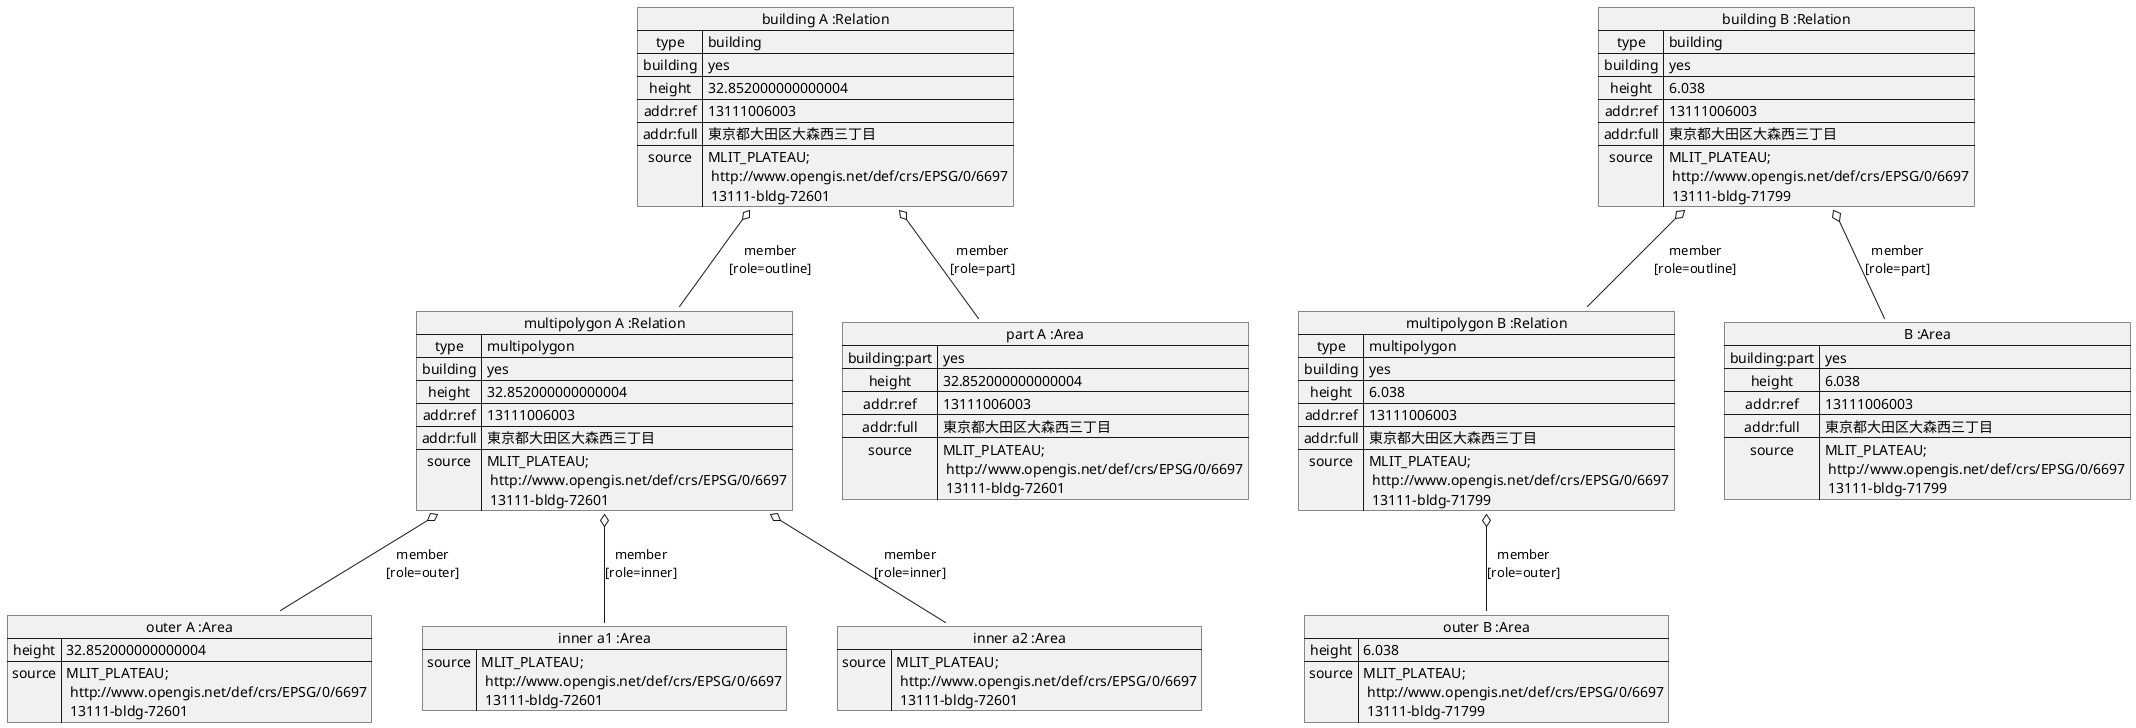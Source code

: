 @startuml
map "building A :Relation" as buildingA {
 type => building
 building => yes
 height => 32.852000000000004
 addr:ref => 13111006003
 addr:full => 東京都大田区大森西三丁目
 source => MLIT_PLATEAU;\n http://www.opengis.net/def/crs/EPSG/0/6697\n 13111-bldg-72601
}

map "multipolygon A :Relation" as polygonA {
 type => multipolygon
 building => yes
 height => 32.852000000000004
 addr:ref => 13111006003
 addr:full => 東京都大田区大森西三丁目
 source => MLIT_PLATEAU;\n http://www.opengis.net/def/crs/EPSG/0/6697\n 13111-bldg-72601
}

map "part A :Area" as partA {
 building:part => yes
 height => 32.852000000000004
 addr:ref => 13111006003
 addr:full => 東京都大田区大森西三丁目
 source => MLIT_PLATEAU;\n http://www.opengis.net/def/crs/EPSG/0/6697\n 13111-bldg-72601
}

map "outer A :Area" as outerA {
 height => 32.852000000000004
 source => MLIT_PLATEAU;\n http://www.opengis.net/def/crs/EPSG/0/6697\n 13111-bldg-72601
}

map "inner a1 :Area" as a1 {
 source => MLIT_PLATEAU;\n http://www.opengis.net/def/crs/EPSG/0/6697\n 13111-bldg-72601
}

map "inner a2 :Area" as a2 {
 source => MLIT_PLATEAU;\n http://www.opengis.net/def/crs/EPSG/0/6697\n 13111-bldg-72601
}

buildingA o-- partA : member\n[role=part]
buildingA o-- polygonA : member\n[role=outline]
polygonA o-- outerA : member\n[role=outer]
polygonA o-- a1 : member\n[role=inner]
polygonA o-- a2 : member\n[role=inner]


map "building B :Relation" as buildingB {
 type => building
 building => yes
 height => 6.038
 addr:ref => 13111006003
 addr:full => 東京都大田区大森西三丁目
 source => MLIT_PLATEAU;\n http://www.opengis.net/def/crs/EPSG/0/6697\n 13111-bldg-71799
}

map "multipolygon B :Relation" as polygonB {
 type => multipolygon
 building => yes
 height => 6.038
 addr:ref => 13111006003
 addr:full => 東京都大田区大森西三丁目
 source => MLIT_PLATEAU;\n http://www.opengis.net/def/crs/EPSG/0/6697\n 13111-bldg-71799
}

map "B :Area" as partB {
 building:part => yes
 height => 6.038
 addr:ref => 13111006003
 addr:full => 東京都大田区大森西三丁目
 source => MLIT_PLATEAU;\n http://www.opengis.net/def/crs/EPSG/0/6697\n 13111-bldg-71799
}

map "outer B :Area" as outerB {
 height => 6.038
 source => MLIT_PLATEAU;\n http://www.opengis.net/def/crs/EPSG/0/6697\n 13111-bldg-71799
}

buildingB o-- partB : member\n[role=part]
buildingB o-- polygonB : member\n[role=outline]
polygonB o-- outerB : member\n[role=outer]
@enduml